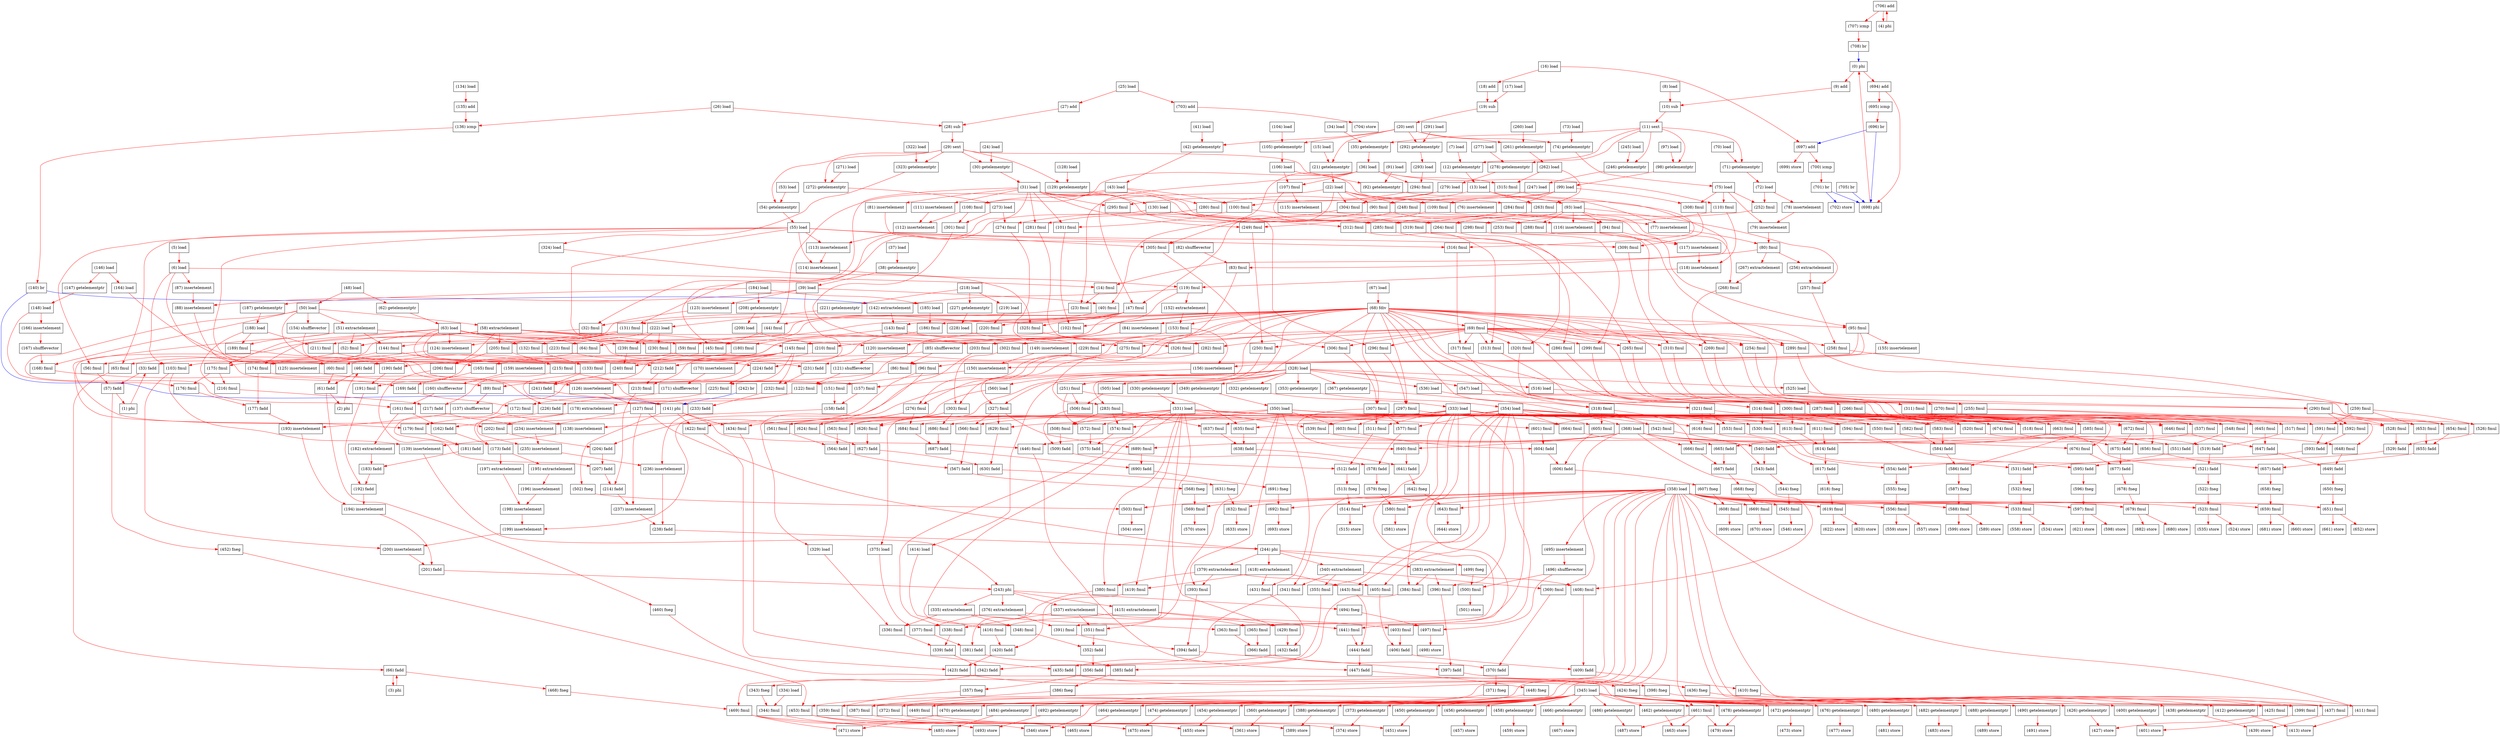 digraph "DFG for'kernel' function" {
	Node0phi[shape=record, label="(0) phi"];
	Node1phi[shape=record, label="(1) phi"];
	Node2phi[shape=record, label="(2) phi"];
	Node3phi[shape=record, label="(3) phi"];
	Node4phi[shape=record, label="(4) phi"];
	Node5load[shape=record, label="(5) load"];
	Node6load[shape=record, label="(6) load"];
	Node7load[shape=record, label="(7) load"];
	Node8load[shape=record, label="(8) load"];
	Node9add[shape=record, label="(9) add"];
	Node10sub[shape=record, label="(10) sub"];
	Node11sext[shape=record, label="(11) sext"];
	Node12getelementptr[shape=record, label="(12) getelementptr"];
	Node13load[shape=record, label="(13) load"];
	Node14fmul[shape=record, label="(14) fmul"];
	Node15load[shape=record, label="(15) load"];
	Node16load[shape=record, label="(16) load"];
	Node17load[shape=record, label="(17) load"];
	Node18add[shape=record, label="(18) add"];
	Node19sub[shape=record, label="(19) sub"];
	Node20sext[shape=record, label="(20) sext"];
	Node21getelementptr[shape=record, label="(21) getelementptr"];
	Node22load[shape=record, label="(22) load"];
	Node23fmul[shape=record, label="(23) fmul"];
	Node24load[shape=record, label="(24) load"];
	Node25load[shape=record, label="(25) load"];
	Node26load[shape=record, label="(26) load"];
	Node27add[shape=record, label="(27) add"];
	Node28sub[shape=record, label="(28) sub"];
	Node29sext[shape=record, label="(29) sext"];
	Node30getelementptr[shape=record, label="(30) getelementptr"];
	Node31load[shape=record, label="(31) load"];
	Node32fmul[shape=record, label="(32) fmul"];
	Node33fadd[shape=record, label="(33) fadd"];
	Node34load[shape=record, label="(34) load"];
	Node35getelementptr[shape=record, label="(35) getelementptr"];
	Node36load[shape=record, label="(36) load"];
	Node37load[shape=record, label="(37) load"];
	Node38getelementptr[shape=record, label="(38) getelementptr"];
	Node39load[shape=record, label="(39) load"];
	Node40fmul[shape=record, label="(40) fmul"];
	Node41load[shape=record, label="(41) load"];
	Node42getelementptr[shape=record, label="(42) getelementptr"];
	Node43load[shape=record, label="(43) load"];
	Node44fmul[shape=record, label="(44) fmul"];
	Node45fmul[shape=record, label="(45) fmul"];
	Node46fadd[shape=record, label="(46) fadd"];
	Node47fmul[shape=record, label="(47) fmul"];
	Node48load[shape=record, label="(48) load"];
	Node50load[shape=record, label="(50) load"];
	Node51extractelement[shape=record, label="(51) extractelement"];
	Node52fmul[shape=record, label="(52) fmul"];
	Node53load[shape=record, label="(53) load"];
	Node54getelementptr[shape=record, label="(54) getelementptr"];
	Node55load[shape=record, label="(55) load"];
	Node56fmul[shape=record, label="(56) fmul"];
	Node57fadd[shape=record, label="(57) fadd"];
	Node58extractelement[shape=record, label="(58) extractelement"];
	Node59fmul[shape=record, label="(59) fmul"];
	Node60fmul[shape=record, label="(60) fmul"];
	Node61fadd[shape=record, label="(61) fadd"];
	Node62getelementptr[shape=record, label="(62) getelementptr"];
	Node63load[shape=record, label="(63) load"];
	Node64fmul[shape=record, label="(64) fmul"];
	Node65fmul[shape=record, label="(65) fmul"];
	Node66fadd[shape=record, label="(66) fadd"];
	Node67load[shape=record, label="(67) load"];
	Node68fdiv[shape=record, label="(68) fdiv"];
	Node69fmul[shape=record, label="(69) fmul"];
	Node70load[shape=record, label="(70) load"];
	Node71getelementptr[shape=record, label="(71) getelementptr"];
	Node72load[shape=record, label="(72) load"];
	Node73load[shape=record, label="(73) load"];
	Node74getelementptr[shape=record, label="(74) getelementptr"];
	Node75load[shape=record, label="(75) load"];
	Node76insertelement[shape=record, label="(76) insertelement"];
	Node77insertelement[shape=record, label="(77) insertelement"];
	Node78insertelement[shape=record, label="(78) insertelement"];
	Node79insertelement[shape=record, label="(79) insertelement"];
	Node80fmul[shape=record, label="(80) fmul"];
	Node81insertelement[shape=record, label="(81) insertelement"];
	Node82shufflevector[shape=record, label="(82) shufflevector"];
	Node83fmul[shape=record, label="(83) fmul"];
	Node84insertelement[shape=record, label="(84) insertelement"];
	Node85shufflevector[shape=record, label="(85) shufflevector"];
	Node86fmul[shape=record, label="(86) fmul"];
	Node87insertelement[shape=record, label="(87) insertelement"];
	Node88insertelement[shape=record, label="(88) insertelement"];
	Node89fmul[shape=record, label="(89) fmul"];
	Node90fmul[shape=record, label="(90) fmul"];
	Node91load[shape=record, label="(91) load"];
	Node92getelementptr[shape=record, label="(92) getelementptr"];
	Node93load[shape=record, label="(93) load"];
	Node94fmul[shape=record, label="(94) fmul"];
	Node95fmul[shape=record, label="(95) fmul"];
	Node96fmul[shape=record, label="(96) fmul"];
	Node97load[shape=record, label="(97) load"];
	Node98getelementptr[shape=record, label="(98) getelementptr"];
	Node99load[shape=record, label="(99) load"];
	Node100fmul[shape=record, label="(100) fmul"];
	Node101fmul[shape=record, label="(101) fmul"];
	Node102fmul[shape=record, label="(102) fmul"];
	Node103fmul[shape=record, label="(103) fmul"];
	Node104load[shape=record, label="(104) load"];
	Node105getelementptr[shape=record, label="(105) getelementptr"];
	Node106load[shape=record, label="(106) load"];
	Node107fmul[shape=record, label="(107) fmul"];
	Node108fmul[shape=record, label="(108) fmul"];
	Node109fmul[shape=record, label="(109) fmul"];
	Node110fmul[shape=record, label="(110) fmul"];
	Node111insertelement[shape=record, label="(111) insertelement"];
	Node112insertelement[shape=record, label="(112) insertelement"];
	Node113insertelement[shape=record, label="(113) insertelement"];
	Node114insertelement[shape=record, label="(114) insertelement"];
	Node115insertelement[shape=record, label="(115) insertelement"];
	Node116insertelement[shape=record, label="(116) insertelement"];
	Node117insertelement[shape=record, label="(117) insertelement"];
	Node118insertelement[shape=record, label="(118) insertelement"];
	Node119fmul[shape=record, label="(119) fmul"];
	Node120insertelement[shape=record, label="(120) insertelement"];
	Node121shufflevector[shape=record, label="(121) shufflevector"];
	Node122fmul[shape=record, label="(122) fmul"];
	Node123insertelement[shape=record, label="(123) insertelement"];
	Node124insertelement[shape=record, label="(124) insertelement"];
	Node125insertelement[shape=record, label="(125) insertelement"];
	Node126insertelement[shape=record, label="(126) insertelement"];
	Node127fmul[shape=record, label="(127) fmul"];
	Node128load[shape=record, label="(128) load"];
	Node129getelementptr[shape=record, label="(129) getelementptr"];
	Node130load[shape=record, label="(130) load"];
	Node131fmul[shape=record, label="(131) fmul"];
	Node132fmul[shape=record, label="(132) fmul"];
	Node133fmul[shape=record, label="(133) fmul"];
	Node134load[shape=record, label="(134) load"];
	Node135add[shape=record, label="(135) add"];
	Node136icmp[shape=record, label="(136) icmp"];
	Node137shufflevector[shape=record, label="(137) shufflevector"];
	Node138insertelement[shape=record, label="(138) insertelement"];
	Node139insertelement[shape=record, label="(139) insertelement"];
	Node140br[shape=record, label="(140) br"];
	Node141phi[shape=record, label="(141) phi"];
	Node142extractelement[shape=record, label="(142) extractelement"];
	Node143fmul[shape=record, label="(143) fmul"];
	Node144fmul[shape=record, label="(144) fmul"];
	Node145fmul[shape=record, label="(145) fmul"];
	Node146load[shape=record, label="(146) load"];
	Node147getelementptr[shape=record, label="(147) getelementptr"];
	Node148load[shape=record, label="(148) load"];
	Node149insertelement[shape=record, label="(149) insertelement"];
	Node150insertelement[shape=record, label="(150) insertelement"];
	Node151fmul[shape=record, label="(151) fmul"];
	Node152extractelement[shape=record, label="(152) extractelement"];
	Node153fmul[shape=record, label="(153) fmul"];
	Node154shufflevector[shape=record, label="(154) shufflevector"];
	Node155insertelement[shape=record, label="(155) insertelement"];
	Node156insertelement[shape=record, label="(156) insertelement"];
	Node157fmul[shape=record, label="(157) fmul"];
	Node158fadd[shape=record, label="(158) fadd"];
	Node159insertelement[shape=record, label="(159) insertelement"];
	Node160shufflevector[shape=record, label="(160) shufflevector"];
	Node161fmul[shape=record, label="(161) fmul"];
	Node162fadd[shape=record, label="(162) fadd"];
	Node164load[shape=record, label="(164) load"];
	Node165fmul[shape=record, label="(165) fmul"];
	Node166insertelement[shape=record, label="(166) insertelement"];
	Node167shufflevector[shape=record, label="(167) shufflevector"];
	Node168fmul[shape=record, label="(168) fmul"];
	Node169fadd[shape=record, label="(169) fadd"];
	Node170insertelement[shape=record, label="(170) insertelement"];
	Node171shufflevector[shape=record, label="(171) shufflevector"];
	Node172fmul[shape=record, label="(172) fmul"];
	Node173fadd[shape=record, label="(173) fadd"];
	Node174fmul[shape=record, label="(174) fmul"];
	Node175fmul[shape=record, label="(175) fmul"];
	Node176fmul[shape=record, label="(176) fmul"];
	Node177fadd[shape=record, label="(177) fadd"];
	Node178extractelement[shape=record, label="(178) extractelement"];
	Node179fmul[shape=record, label="(179) fmul"];
	Node180fmul[shape=record, label="(180) fmul"];
	Node181fadd[shape=record, label="(181) fadd"];
	Node182extractelement[shape=record, label="(182) extractelement"];
	Node183fadd[shape=record, label="(183) fadd"];
	Node184load[shape=record, label="(184) load"];
	Node185load[shape=record, label="(185) load"];
	Node186fmul[shape=record, label="(186) fmul"];
	Node187getelementptr[shape=record, label="(187) getelementptr"];
	Node188load[shape=record, label="(188) load"];
	Node189fmul[shape=record, label="(189) fmul"];
	Node190fadd[shape=record, label="(190) fadd"];
	Node191fmul[shape=record, label="(191) fmul"];
	Node192fadd[shape=record, label="(192) fadd"];
	Node193insertelement[shape=record, label="(193) insertelement"];
	Node194insertelement[shape=record, label="(194) insertelement"];
	Node195extractelement[shape=record, label="(195) extractelement"];
	Node196insertelement[shape=record, label="(196) insertelement"];
	Node197extractelement[shape=record, label="(197) extractelement"];
	Node198insertelement[shape=record, label="(198) insertelement"];
	Node199insertelement[shape=record, label="(199) insertelement"];
	Node200insertelement[shape=record, label="(200) insertelement"];
	Node201fadd[shape=record, label="(201) fadd"];
	Node202fmul[shape=record, label="(202) fmul"];
	Node203fmul[shape=record, label="(203) fmul"];
	Node204fadd[shape=record, label="(204) fadd"];
	Node205fmul[shape=record, label="(205) fmul"];
	Node206fmul[shape=record, label="(206) fmul"];
	Node207fadd[shape=record, label="(207) fadd"];
	Node208getelementptr[shape=record, label="(208) getelementptr"];
	Node209load[shape=record, label="(209) load"];
	Node210fmul[shape=record, label="(210) fmul"];
	Node211fmul[shape=record, label="(211) fmul"];
	Node212fadd[shape=record, label="(212) fadd"];
	Node213fmul[shape=record, label="(213) fmul"];
	Node214fadd[shape=record, label="(214) fadd"];
	Node215fmul[shape=record, label="(215) fmul"];
	Node216fmul[shape=record, label="(216) fmul"];
	Node217fadd[shape=record, label="(217) fadd"];
	Node218load[shape=record, label="(218) load"];
	Node219load[shape=record, label="(219) load"];
	Node220fmul[shape=record, label="(220) fmul"];
	Node221getelementptr[shape=record, label="(221) getelementptr"];
	Node222load[shape=record, label="(222) load"];
	Node223fmul[shape=record, label="(223) fmul"];
	Node224fadd[shape=record, label="(224) fadd"];
	Node225fmul[shape=record, label="(225) fmul"];
	Node226fadd[shape=record, label="(226) fadd"];
	Node227getelementptr[shape=record, label="(227) getelementptr"];
	Node228load[shape=record, label="(228) load"];
	Node229fmul[shape=record, label="(229) fmul"];
	Node230fmul[shape=record, label="(230) fmul"];
	Node231fadd[shape=record, label="(231) fadd"];
	Node232fmul[shape=record, label="(232) fmul"];
	Node233fadd[shape=record, label="(233) fadd"];
	Node234insertelement[shape=record, label="(234) insertelement"];
	Node235insertelement[shape=record, label="(235) insertelement"];
	Node236insertelement[shape=record, label="(236) insertelement"];
	Node237insertelement[shape=record, label="(237) insertelement"];
	Node238fadd[shape=record, label="(238) fadd"];
	Node239fmul[shape=record, label="(239) fmul"];
	Node240fmul[shape=record, label="(240) fmul"];
	Node241fadd[shape=record, label="(241) fadd"];
	Node242br[shape=record, label="(242) br"];
	Node243phi[shape=record, label="(243) phi"];
	Node244phi[shape=record, label="(244) phi"];
	Node245load[shape=record, label="(245) load"];
	Node246getelementptr[shape=record, label="(246) getelementptr"];
	Node247load[shape=record, label="(247) load"];
	Node248fmul[shape=record, label="(248) fmul"];
	Node249fmul[shape=record, label="(249) fmul"];
	Node250fmul[shape=record, label="(250) fmul"];
	Node251fmul[shape=record, label="(251) fmul"];
	Node252fmul[shape=record, label="(252) fmul"];
	Node253fmul[shape=record, label="(253) fmul"];
	Node254fmul[shape=record, label="(254) fmul"];
	Node255fmul[shape=record, label="(255) fmul"];
	Node256extractelement[shape=record, label="(256) extractelement"];
	Node257fmul[shape=record, label="(257) fmul"];
	Node258fmul[shape=record, label="(258) fmul"];
	Node259fmul[shape=record, label="(259) fmul"];
	Node260load[shape=record, label="(260) load"];
	Node261getelementptr[shape=record, label="(261) getelementptr"];
	Node262load[shape=record, label="(262) load"];
	Node263fmul[shape=record, label="(263) fmul"];
	Node264fmul[shape=record, label="(264) fmul"];
	Node265fmul[shape=record, label="(265) fmul"];
	Node266fmul[shape=record, label="(266) fmul"];
	Node267extractelement[shape=record, label="(267) extractelement"];
	Node268fmul[shape=record, label="(268) fmul"];
	Node269fmul[shape=record, label="(269) fmul"];
	Node270fmul[shape=record, label="(270) fmul"];
	Node271load[shape=record, label="(271) load"];
	Node272getelementptr[shape=record, label="(272) getelementptr"];
	Node273load[shape=record, label="(273) load"];
	Node274fmul[shape=record, label="(274) fmul"];
	Node275fmul[shape=record, label="(275) fmul"];
	Node276fmul[shape=record, label="(276) fmul"];
	Node277load[shape=record, label="(277) load"];
	Node278getelementptr[shape=record, label="(278) getelementptr"];
	Node279load[shape=record, label="(279) load"];
	Node280fmul[shape=record, label="(280) fmul"];
	Node281fmul[shape=record, label="(281) fmul"];
	Node282fmul[shape=record, label="(282) fmul"];
	Node283fmul[shape=record, label="(283) fmul"];
	Node284fmul[shape=record, label="(284) fmul"];
	Node285fmul[shape=record, label="(285) fmul"];
	Node286fmul[shape=record, label="(286) fmul"];
	Node287fmul[shape=record, label="(287) fmul"];
	Node288fmul[shape=record, label="(288) fmul"];
	Node289fmul[shape=record, label="(289) fmul"];
	Node290fmul[shape=record, label="(290) fmul"];
	Node291load[shape=record, label="(291) load"];
	Node292getelementptr[shape=record, label="(292) getelementptr"];
	Node293load[shape=record, label="(293) load"];
	Node294fmul[shape=record, label="(294) fmul"];
	Node295fmul[shape=record, label="(295) fmul"];
	Node296fmul[shape=record, label="(296) fmul"];
	Node297fmul[shape=record, label="(297) fmul"];
	Node298fmul[shape=record, label="(298) fmul"];
	Node299fmul[shape=record, label="(299) fmul"];
	Node300fmul[shape=record, label="(300) fmul"];
	Node301fmul[shape=record, label="(301) fmul"];
	Node302fmul[shape=record, label="(302) fmul"];
	Node303fmul[shape=record, label="(303) fmul"];
	Node304fmul[shape=record, label="(304) fmul"];
	Node305fmul[shape=record, label="(305) fmul"];
	Node306fmul[shape=record, label="(306) fmul"];
	Node307fmul[shape=record, label="(307) fmul"];
	Node308fmul[shape=record, label="(308) fmul"];
	Node309fmul[shape=record, label="(309) fmul"];
	Node310fmul[shape=record, label="(310) fmul"];
	Node311fmul[shape=record, label="(311) fmul"];
	Node312fmul[shape=record, label="(312) fmul"];
	Node313fmul[shape=record, label="(313) fmul"];
	Node314fmul[shape=record, label="(314) fmul"];
	Node315fmul[shape=record, label="(315) fmul"];
	Node316fmul[shape=record, label="(316) fmul"];
	Node317fmul[shape=record, label="(317) fmul"];
	Node318fmul[shape=record, label="(318) fmul"];
	Node319fmul[shape=record, label="(319) fmul"];
	Node320fmul[shape=record, label="(320) fmul"];
	Node321fmul[shape=record, label="(321) fmul"];
	Node322load[shape=record, label="(322) load"];
	Node323getelementptr[shape=record, label="(323) getelementptr"];
	Node324load[shape=record, label="(324) load"];
	Node325fmul[shape=record, label="(325) fmul"];
	Node326fmul[shape=record, label="(326) fmul"];
	Node327fmul[shape=record, label="(327) fmul"];
	Node328load[shape=record, label="(328) load"];
	Node329load[shape=record, label="(329) load"];
	Node330getelementptr[shape=record, label="(330) getelementptr"];
	Node331load[shape=record, label="(331) load"];
	Node332getelementptr[shape=record, label="(332) getelementptr"];
	Node333load[shape=record, label="(333) load"];
	Node334load[shape=record, label="(334) load"];
	Node335extractelement[shape=record, label="(335) extractelement"];
	Node336fmul[shape=record, label="(336) fmul"];
	Node337extractelement[shape=record, label="(337) extractelement"];
	Node338fmul[shape=record, label="(338) fmul"];
	Node339fadd[shape=record, label="(339) fadd"];
	Node340extractelement[shape=record, label="(340) extractelement"];
	Node341fmul[shape=record, label="(341) fmul"];
	Node342fadd[shape=record, label="(342) fadd"];
	Node343fneg[shape=record, label="(343) fneg"];
	Node344fmul[shape=record, label="(344) fmul"];
	Node345load[shape=record, label="(345) load"];
	Node346store[shape=record, label="(346) store"];
	Node348fmul[shape=record, label="(348) fmul"];
	Node349getelementptr[shape=record, label="(349) getelementptr"];
	Node350load[shape=record, label="(350) load"];
	Node351fmul[shape=record, label="(351) fmul"];
	Node352fadd[shape=record, label="(352) fadd"];
	Node353getelementptr[shape=record, label="(353) getelementptr"];
	Node354load[shape=record, label="(354) load"];
	Node355fmul[shape=record, label="(355) fmul"];
	Node356fadd[shape=record, label="(356) fadd"];
	Node357fneg[shape=record, label="(357) fneg"];
	Node358load[shape=record, label="(358) load"];
	Node359fmul[shape=record, label="(359) fmul"];
	Node360getelementptr[shape=record, label="(360) getelementptr"];
	Node361store[shape=record, label="(361) store"];
	Node363fmul[shape=record, label="(363) fmul"];
	Node365fmul[shape=record, label="(365) fmul"];
	Node366fadd[shape=record, label="(366) fadd"];
	Node367getelementptr[shape=record, label="(367) getelementptr"];
	Node368load[shape=record, label="(368) load"];
	Node369fmul[shape=record, label="(369) fmul"];
	Node370fadd[shape=record, label="(370) fadd"];
	Node371fneg[shape=record, label="(371) fneg"];
	Node372fmul[shape=record, label="(372) fmul"];
	Node373getelementptr[shape=record, label="(373) getelementptr"];
	Node374store[shape=record, label="(374) store"];
	Node375load[shape=record, label="(375) load"];
	Node376extractelement[shape=record, label="(376) extractelement"];
	Node377fmul[shape=record, label="(377) fmul"];
	Node379extractelement[shape=record, label="(379) extractelement"];
	Node380fmul[shape=record, label="(380) fmul"];
	Node381fadd[shape=record, label="(381) fadd"];
	Node383extractelement[shape=record, label="(383) extractelement"];
	Node384fmul[shape=record, label="(384) fmul"];
	Node385fadd[shape=record, label="(385) fadd"];
	Node386fneg[shape=record, label="(386) fneg"];
	Node387fmul[shape=record, label="(387) fmul"];
	Node388getelementptr[shape=record, label="(388) getelementptr"];
	Node389store[shape=record, label="(389) store"];
	Node391fmul[shape=record, label="(391) fmul"];
	Node393fmul[shape=record, label="(393) fmul"];
	Node394fadd[shape=record, label="(394) fadd"];
	Node396fmul[shape=record, label="(396) fmul"];
	Node397fadd[shape=record, label="(397) fadd"];
	Node398fneg[shape=record, label="(398) fneg"];
	Node399fmul[shape=record, label="(399) fmul"];
	Node400getelementptr[shape=record, label="(400) getelementptr"];
	Node401store[shape=record, label="(401) store"];
	Node403fmul[shape=record, label="(403) fmul"];
	Node405fmul[shape=record, label="(405) fmul"];
	Node406fadd[shape=record, label="(406) fadd"];
	Node408fmul[shape=record, label="(408) fmul"];
	Node409fadd[shape=record, label="(409) fadd"];
	Node410fneg[shape=record, label="(410) fneg"];
	Node411fmul[shape=record, label="(411) fmul"];
	Node412getelementptr[shape=record, label="(412) getelementptr"];
	Node413store[shape=record, label="(413) store"];
	Node414load[shape=record, label="(414) load"];
	Node415extractelement[shape=record, label="(415) extractelement"];
	Node416fmul[shape=record, label="(416) fmul"];
	Node418extractelement[shape=record, label="(418) extractelement"];
	Node419fmul[shape=record, label="(419) fmul"];
	Node420fadd[shape=record, label="(420) fadd"];
	Node422fmul[shape=record, label="(422) fmul"];
	Node423fadd[shape=record, label="(423) fadd"];
	Node424fneg[shape=record, label="(424) fneg"];
	Node425fmul[shape=record, label="(425) fmul"];
	Node426getelementptr[shape=record, label="(426) getelementptr"];
	Node427store[shape=record, label="(427) store"];
	Node429fmul[shape=record, label="(429) fmul"];
	Node431fmul[shape=record, label="(431) fmul"];
	Node432fadd[shape=record, label="(432) fadd"];
	Node434fmul[shape=record, label="(434) fmul"];
	Node435fadd[shape=record, label="(435) fadd"];
	Node436fneg[shape=record, label="(436) fneg"];
	Node437fmul[shape=record, label="(437) fmul"];
	Node438getelementptr[shape=record, label="(438) getelementptr"];
	Node439store[shape=record, label="(439) store"];
	Node441fmul[shape=record, label="(441) fmul"];
	Node443fmul[shape=record, label="(443) fmul"];
	Node444fadd[shape=record, label="(444) fadd"];
	Node446fmul[shape=record, label="(446) fmul"];
	Node447fadd[shape=record, label="(447) fadd"];
	Node448fneg[shape=record, label="(448) fneg"];
	Node449fmul[shape=record, label="(449) fmul"];
	Node450getelementptr[shape=record, label="(450) getelementptr"];
	Node451store[shape=record, label="(451) store"];
	Node452fneg[shape=record, label="(452) fneg"];
	Node453fmul[shape=record, label="(453) fmul"];
	Node454getelementptr[shape=record, label="(454) getelementptr"];
	Node455store[shape=record, label="(455) store"];
	Node456getelementptr[shape=record, label="(456) getelementptr"];
	Node457store[shape=record, label="(457) store"];
	Node458getelementptr[shape=record, label="(458) getelementptr"];
	Node459store[shape=record, label="(459) store"];
	Node460fneg[shape=record, label="(460) fneg"];
	Node461fmul[shape=record, label="(461) fmul"];
	Node462getelementptr[shape=record, label="(462) getelementptr"];
	Node463store[shape=record, label="(463) store"];
	Node464getelementptr[shape=record, label="(464) getelementptr"];
	Node465store[shape=record, label="(465) store"];
	Node466getelementptr[shape=record, label="(466) getelementptr"];
	Node467store[shape=record, label="(467) store"];
	Node468fneg[shape=record, label="(468) fneg"];
	Node469fmul[shape=record, label="(469) fmul"];
	Node470getelementptr[shape=record, label="(470) getelementptr"];
	Node471store[shape=record, label="(471) store"];
	Node472getelementptr[shape=record, label="(472) getelementptr"];
	Node473store[shape=record, label="(473) store"];
	Node474getelementptr[shape=record, label="(474) getelementptr"];
	Node475store[shape=record, label="(475) store"];
	Node476getelementptr[shape=record, label="(476) getelementptr"];
	Node477store[shape=record, label="(477) store"];
	Node478getelementptr[shape=record, label="(478) getelementptr"];
	Node479store[shape=record, label="(479) store"];
	Node480getelementptr[shape=record, label="(480) getelementptr"];
	Node481store[shape=record, label="(481) store"];
	Node482getelementptr[shape=record, label="(482) getelementptr"];
	Node483store[shape=record, label="(483) store"];
	Node484getelementptr[shape=record, label="(484) getelementptr"];
	Node485store[shape=record, label="(485) store"];
	Node486getelementptr[shape=record, label="(486) getelementptr"];
	Node487store[shape=record, label="(487) store"];
	Node488getelementptr[shape=record, label="(488) getelementptr"];
	Node489store[shape=record, label="(489) store"];
	Node490getelementptr[shape=record, label="(490) getelementptr"];
	Node491store[shape=record, label="(491) store"];
	Node492getelementptr[shape=record, label="(492) getelementptr"];
	Node493store[shape=record, label="(493) store"];
	Node494fneg[shape=record, label="(494) fneg"];
	Node495insertelement[shape=record, label="(495) insertelement"];
	Node496shufflevector[shape=record, label="(496) shufflevector"];
	Node497fmul[shape=record, label="(497) fmul"];
	Node498store[shape=record, label="(498) store"];
	Node499fneg[shape=record, label="(499) fneg"];
	Node500fmul[shape=record, label="(500) fmul"];
	Node501store[shape=record, label="(501) store"];
	Node502fneg[shape=record, label="(502) fneg"];
	Node503fmul[shape=record, label="(503) fmul"];
	Node504store[shape=record, label="(504) store"];
	Node505load[shape=record, label="(505) load"];
	Node506fmul[shape=record, label="(506) fmul"];
	Node508fmul[shape=record, label="(508) fmul"];
	Node509fadd[shape=record, label="(509) fadd"];
	Node511fmul[shape=record, label="(511) fmul"];
	Node512fadd[shape=record, label="(512) fadd"];
	Node513fneg[shape=record, label="(513) fneg"];
	Node514fmul[shape=record, label="(514) fmul"];
	Node515store[shape=record, label="(515) store"];
	Node516load[shape=record, label="(516) load"];
	Node517fmul[shape=record, label="(517) fmul"];
	Node518fmul[shape=record, label="(518) fmul"];
	Node519fadd[shape=record, label="(519) fadd"];
	Node520fmul[shape=record, label="(520) fmul"];
	Node521fadd[shape=record, label="(521) fadd"];
	Node522fneg[shape=record, label="(522) fneg"];
	Node523fmul[shape=record, label="(523) fmul"];
	Node524store[shape=record, label="(524) store"];
	Node525load[shape=record, label="(525) load"];
	Node526fmul[shape=record, label="(526) fmul"];
	Node528fmul[shape=record, label="(528) fmul"];
	Node529fadd[shape=record, label="(529) fadd"];
	Node530fmul[shape=record, label="(530) fmul"];
	Node531fadd[shape=record, label="(531) fadd"];
	Node532fneg[shape=record, label="(532) fneg"];
	Node533fmul[shape=record, label="(533) fmul"];
	Node534store[shape=record, label="(534) store"];
	Node535store[shape=record, label="(535) store"];
	Node536load[shape=record, label="(536) load"];
	Node537fmul[shape=record, label="(537) fmul"];
	Node539fmul[shape=record, label="(539) fmul"];
	Node540fadd[shape=record, label="(540) fadd"];
	Node542fmul[shape=record, label="(542) fmul"];
	Node543fadd[shape=record, label="(543) fadd"];
	Node544fneg[shape=record, label="(544) fneg"];
	Node545fmul[shape=record, label="(545) fmul"];
	Node546store[shape=record, label="(546) store"];
	Node547load[shape=record, label="(547) load"];
	Node548fmul[shape=record, label="(548) fmul"];
	Node550fmul[shape=record, label="(550) fmul"];
	Node551fadd[shape=record, label="(551) fadd"];
	Node553fmul[shape=record, label="(553) fmul"];
	Node554fadd[shape=record, label="(554) fadd"];
	Node555fneg[shape=record, label="(555) fneg"];
	Node556fmul[shape=record, label="(556) fmul"];
	Node557store[shape=record, label="(557) store"];
	Node558store[shape=record, label="(558) store"];
	Node559store[shape=record, label="(559) store"];
	Node560load[shape=record, label="(560) load"];
	Node561fmul[shape=record, label="(561) fmul"];
	Node563fmul[shape=record, label="(563) fmul"];
	Node564fadd[shape=record, label="(564) fadd"];
	Node566fmul[shape=record, label="(566) fmul"];
	Node567fadd[shape=record, label="(567) fadd"];
	Node568fneg[shape=record, label="(568) fneg"];
	Node569fmul[shape=record, label="(569) fmul"];
	Node570store[shape=record, label="(570) store"];
	Node572fmul[shape=record, label="(572) fmul"];
	Node574fmul[shape=record, label="(574) fmul"];
	Node575fadd[shape=record, label="(575) fadd"];
	Node577fmul[shape=record, label="(577) fmul"];
	Node578fadd[shape=record, label="(578) fadd"];
	Node579fneg[shape=record, label="(579) fneg"];
	Node580fmul[shape=record, label="(580) fmul"];
	Node581store[shape=record, label="(581) store"];
	Node582fmul[shape=record, label="(582) fmul"];
	Node583fmul[shape=record, label="(583) fmul"];
	Node584fadd[shape=record, label="(584) fadd"];
	Node585fmul[shape=record, label="(585) fmul"];
	Node586fadd[shape=record, label="(586) fadd"];
	Node587fneg[shape=record, label="(587) fneg"];
	Node588fmul[shape=record, label="(588) fmul"];
	Node589store[shape=record, label="(589) store"];
	Node591fmul[shape=record, label="(591) fmul"];
	Node592fmul[shape=record, label="(592) fmul"];
	Node593fadd[shape=record, label="(593) fadd"];
	Node594fmul[shape=record, label="(594) fmul"];
	Node595fadd[shape=record, label="(595) fadd"];
	Node596fneg[shape=record, label="(596) fneg"];
	Node597fmul[shape=record, label="(597) fmul"];
	Node598store[shape=record, label="(598) store"];
	Node599store[shape=record, label="(599) store"];
	Node601fmul[shape=record, label="(601) fmul"];
	Node603fmul[shape=record, label="(603) fmul"];
	Node604fadd[shape=record, label="(604) fadd"];
	Node605fmul[shape=record, label="(605) fmul"];
	Node606fadd[shape=record, label="(606) fadd"];
	Node607fneg[shape=record, label="(607) fneg"];
	Node608fmul[shape=record, label="(608) fmul"];
	Node609store[shape=record, label="(609) store"];
	Node611fmul[shape=record, label="(611) fmul"];
	Node613fmul[shape=record, label="(613) fmul"];
	Node614fadd[shape=record, label="(614) fadd"];
	Node616fmul[shape=record, label="(616) fmul"];
	Node617fadd[shape=record, label="(617) fadd"];
	Node618fneg[shape=record, label="(618) fneg"];
	Node619fmul[shape=record, label="(619) fmul"];
	Node620store[shape=record, label="(620) store"];
	Node621store[shape=record, label="(621) store"];
	Node622store[shape=record, label="(622) store"];
	Node624fmul[shape=record, label="(624) fmul"];
	Node626fmul[shape=record, label="(626) fmul"];
	Node627fadd[shape=record, label="(627) fadd"];
	Node629fmul[shape=record, label="(629) fmul"];
	Node630fadd[shape=record, label="(630) fadd"];
	Node631fneg[shape=record, label="(631) fneg"];
	Node632fmul[shape=record, label="(632) fmul"];
	Node633store[shape=record, label="(633) store"];
	Node635fmul[shape=record, label="(635) fmul"];
	Node637fmul[shape=record, label="(637) fmul"];
	Node638fadd[shape=record, label="(638) fadd"];
	Node640fmul[shape=record, label="(640) fmul"];
	Node641fadd[shape=record, label="(641) fadd"];
	Node642fneg[shape=record, label="(642) fneg"];
	Node643fmul[shape=record, label="(643) fmul"];
	Node644store[shape=record, label="(644) store"];
	Node645fmul[shape=record, label="(645) fmul"];
	Node646fmul[shape=record, label="(646) fmul"];
	Node647fadd[shape=record, label="(647) fadd"];
	Node648fmul[shape=record, label="(648) fmul"];
	Node649fadd[shape=record, label="(649) fadd"];
	Node650fneg[shape=record, label="(650) fneg"];
	Node651fmul[shape=record, label="(651) fmul"];
	Node652store[shape=record, label="(652) store"];
	Node653fmul[shape=record, label="(653) fmul"];
	Node654fmul[shape=record, label="(654) fmul"];
	Node655fadd[shape=record, label="(655) fadd"];
	Node656fmul[shape=record, label="(656) fmul"];
	Node657fadd[shape=record, label="(657) fadd"];
	Node658fneg[shape=record, label="(658) fneg"];
	Node659fmul[shape=record, label="(659) fmul"];
	Node660store[shape=record, label="(660) store"];
	Node661store[shape=record, label="(661) store"];
	Node663fmul[shape=record, label="(663) fmul"];
	Node664fmul[shape=record, label="(664) fmul"];
	Node665fadd[shape=record, label="(665) fadd"];
	Node666fmul[shape=record, label="(666) fmul"];
	Node667fadd[shape=record, label="(667) fadd"];
	Node668fneg[shape=record, label="(668) fneg"];
	Node669fmul[shape=record, label="(669) fmul"];
	Node670store[shape=record, label="(670) store"];
	Node672fmul[shape=record, label="(672) fmul"];
	Node674fmul[shape=record, label="(674) fmul"];
	Node675fadd[shape=record, label="(675) fadd"];
	Node676fmul[shape=record, label="(676) fmul"];
	Node677fadd[shape=record, label="(677) fadd"];
	Node678fneg[shape=record, label="(678) fneg"];
	Node679fmul[shape=record, label="(679) fmul"];
	Node680store[shape=record, label="(680) store"];
	Node681store[shape=record, label="(681) store"];
	Node682store[shape=record, label="(682) store"];
	Node684fmul[shape=record, label="(684) fmul"];
	Node686fmul[shape=record, label="(686) fmul"];
	Node687fadd[shape=record, label="(687) fadd"];
	Node689fmul[shape=record, label="(689) fmul"];
	Node690fadd[shape=record, label="(690) fadd"];
	Node691fneg[shape=record, label="(691) fneg"];
	Node692fmul[shape=record, label="(692) fmul"];
	Node693store[shape=record, label="(693) store"];
	Node694add[shape=record, label="(694) add"];
	Node695icmp[shape=record, label="(695) icmp"];
	Node696br[shape=record, label="(696) br"];
	Node697add[shape=record, label="(697) add"];
	Node698phi[shape=record, label="(698) phi"];
	Node699store[shape=record, label="(699) store"];
	Node700icmp[shape=record, label="(700) icmp"];
	Node701br[shape=record, label="(701) br"];
	Node702store[shape=record, label="(702) store"];
	Node703add[shape=record, label="(703) add"];
	Node704store[shape=record, label="(704) store"];
	Node705br[shape=record, label="(705) br"];
	Node706add[shape=record, label="(706) add"];
	Node707icmp[shape=record, label="(707) icmp"];
	Node708br[shape=record, label="(708) br"];
edge [color=blue]
	Node140br -> Node141phi
	Node140br -> Node142extractelement
	Node242br -> Node141phi
	Node696br -> Node697add
	Node696br -> Node698phi
	Node701br -> Node702store
	Node701br -> Node698phi
	Node705br -> Node698phi
	Node708br -> Node0phi
edge [color=red]
	Node698phi -> Node0phi
	Node57fadd -> Node1phi
	Node61fadd -> Node2phi
	Node66fadd -> Node3phi
	Node706add -> Node4phi
	Node5load -> Node6load
	Node0phi -> Node9add
	Node9add -> Node10sub
	Node8load -> Node10sub
	Node10sub -> Node11sext
	Node7load -> Node12getelementptr
	Node11sext -> Node12getelementptr
	Node12getelementptr -> Node13load
	Node6load -> Node14fmul
	Node13load -> Node14fmul
	Node16load -> Node18add
	Node18add -> Node19sub
	Node17load -> Node19sub
	Node19sub -> Node20sext
	Node15load -> Node21getelementptr
	Node20sext -> Node21getelementptr
	Node21getelementptr -> Node22load
	Node14fmul -> Node23fmul
	Node22load -> Node23fmul
	Node25load -> Node27add
	Node27add -> Node28sub
	Node26load -> Node28sub
	Node28sub -> Node29sext
	Node24load -> Node30getelementptr
	Node29sext -> Node30getelementptr
	Node30getelementptr -> Node31load
	Node23fmul -> Node32fmul
	Node31load -> Node32fmul
	Node1phi -> Node33fadd
	Node32fmul -> Node33fadd
	Node34load -> Node35getelementptr
	Node11sext -> Node35getelementptr
	Node35getelementptr -> Node36load
	Node37load -> Node38getelementptr
	Node38getelementptr -> Node39load
	Node36load -> Node40fmul
	Node39load -> Node40fmul
	Node41load -> Node42getelementptr
	Node20sext -> Node42getelementptr
	Node42getelementptr -> Node43load
	Node40fmul -> Node44fmul
	Node43load -> Node44fmul
	Node31load -> Node45fmul
	Node44fmul -> Node45fmul
	Node2phi -> Node46fadd
	Node45fmul -> Node46fadd
	Node22load -> Node47fmul
	Node36load -> Node47fmul
	Node50load -> Node51extractelement
	Node47fmul -> Node52fmul
	Node51extractelement -> Node52fmul
	Node53load -> Node54getelementptr
	Node29sext -> Node54getelementptr
	Node54getelementptr -> Node55load
	Node52fmul -> Node56fmul
	Node55load -> Node56fmul
	Node33fadd -> Node57fadd
	Node56fmul -> Node57fadd
	Node50load -> Node58extractelement
	Node47fmul -> Node59fmul
	Node58extractelement -> Node59fmul
	Node55load -> Node60fmul
	Node59fmul -> Node60fmul
	Node46fadd -> Node61fadd
	Node60fmul -> Node61fadd
	Node48load -> Node62getelementptr
	Node62getelementptr -> Node63load
	Node47fmul -> Node64fmul
	Node63load -> Node64fmul
	Node55load -> Node65fmul
	Node64fmul -> Node65fmul
	Node3phi -> Node66fadd
	Node65fmul -> Node66fadd
	Node67load -> Node68fdiv
	Node68fdiv -> Node69fmul
	Node70load -> Node71getelementptr
	Node11sext -> Node71getelementptr
	Node71getelementptr -> Node72load
	Node73load -> Node74getelementptr
	Node20sext -> Node74getelementptr
	Node74getelementptr -> Node75load
	Node22load -> Node76insertelement
	Node76insertelement -> Node77insertelement
	Node13load -> Node77insertelement
	Node72load -> Node78insertelement
	Node78insertelement -> Node79insertelement
	Node75load -> Node79insertelement
	Node77insertelement -> Node80fmul
	Node79insertelement -> Node80fmul
	Node31load -> Node81insertelement
	Node81insertelement -> Node82shufflevector
	Node82shufflevector -> Node83fmul
	Node80fmul -> Node83fmul
	Node68fdiv -> Node84insertelement
	Node84insertelement -> Node85shufflevector
	Node85shufflevector -> Node86fmul
	Node83fmul -> Node86fmul
	Node6load -> Node87insertelement
	Node87insertelement -> Node88insertelement
	Node39load -> Node88insertelement
	Node88insertelement -> Node89fmul
	Node86fmul -> Node89fmul
	Node13load -> Node90fmul
	Node22load -> Node90fmul
	Node91load -> Node92getelementptr
	Node29sext -> Node92getelementptr
	Node92getelementptr -> Node93load
	Node90fmul -> Node94fmul
	Node93load -> Node94fmul
	Node68fdiv -> Node95fmul
	Node94fmul -> Node95fmul
	Node63load -> Node96fmul
	Node95fmul -> Node96fmul
	Node97load -> Node98getelementptr
	Node11sext -> Node98getelementptr
	Node98getelementptr -> Node99load
	Node43load -> Node100fmul
	Node99load -> Node100fmul
	Node31load -> Node101fmul
	Node100fmul -> Node101fmul
	Node68fdiv -> Node102fmul
	Node101fmul -> Node102fmul
	Node6load -> Node103fmul
	Node102fmul -> Node103fmul
	Node104load -> Node105getelementptr
	Node20sext -> Node105getelementptr
	Node105getelementptr -> Node106load
	Node36load -> Node107fmul
	Node106load -> Node107fmul
	Node36load -> Node108fmul
	Node43load -> Node108fmul
	Node22load -> Node109fmul
	Node99load -> Node109fmul
	Node36load -> Node110fmul
	Node75load -> Node110fmul
	Node31load -> Node111insertelement
	Node111insertelement -> Node112insertelement
	Node108fmul -> Node112insertelement
	Node112insertelement -> Node113insertelement
	Node55load -> Node113insertelement
	Node113insertelement -> Node114insertelement
	Node55load -> Node114insertelement
	Node107fmul -> Node115insertelement
	Node115insertelement -> Node116insertelement
	Node93load -> Node116insertelement
	Node116insertelement -> Node117insertelement
	Node109fmul -> Node117insertelement
	Node117insertelement -> Node118insertelement
	Node110fmul -> Node118insertelement
	Node114insertelement -> Node119fmul
	Node118insertelement -> Node119fmul
	Node84insertelement -> Node120insertelement
	Node63load -> Node120insertelement
	Node120insertelement -> Node121shufflevector
	Node121shufflevector -> Node122fmul
	Node119fmul -> Node122fmul
	Node39load -> Node123insertelement
	Node123insertelement -> Node124insertelement
	Node63load -> Node124insertelement
	Node124insertelement -> Node125insertelement
	Node6load -> Node125insertelement
	Node125insertelement -> Node126insertelement
	Node39load -> Node126insertelement
	Node126insertelement -> Node127fmul
	Node122fmul -> Node127fmul
	Node128load -> Node129getelementptr
	Node29sext -> Node129getelementptr
	Node129getelementptr -> Node130load
	Node47fmul -> Node131fmul
	Node130load -> Node131fmul
	Node63load -> Node132fmul
	Node131fmul -> Node132fmul
	Node63load -> Node133fmul
	Node132fmul -> Node133fmul
	Node134load -> Node135add
	Node26load -> Node136icmp
	Node135add -> Node136icmp
	Node89fmul -> Node137shufflevector
	Node137shufflevector -> Node138insertelement
	Node96fmul -> Node138insertelement
	Node138insertelement -> Node139insertelement
	Node103fmul -> Node139insertelement
	Node136icmp -> Node140br
	Node241fadd -> Node141phi
	Node133fmul -> Node141phi
	Node119fmul -> Node142extractelement
	Node68fdiv -> Node143fmul
	Node142extractelement -> Node143fmul
	Node51extractelement -> Node144fmul
	Node131fmul -> Node144fmul
	Node47fmul -> Node145fmul
	Node55load -> Node145fmul
	Node146load -> Node147getelementptr
	Node147getelementptr -> Node148load
	Node143fmul -> Node149insertelement
	Node149insertelement -> Node150insertelement
	Node95fmul -> Node150insertelement
	Node50load -> Node151fmul
	Node150insertelement -> Node151fmul
	Node119fmul -> Node152extractelement
	Node68fdiv -> Node153fmul
	Node152extractelement -> Node153fmul
	Node50load -> Node154shufflevector
	Node95fmul -> Node155insertelement
	Node155insertelement -> Node156insertelement
	Node153fmul -> Node156insertelement
	Node154shufflevector -> Node157fmul
	Node156insertelement -> Node157fmul
	Node157fmul -> Node158fadd
	Node151fmul -> Node158fadd
	Node144fmul -> Node159insertelement
	Node159insertelement -> Node160shufflevector
	Node50load -> Node161fmul
	Node160shufflevector -> Node161fmul
	Node158fadd -> Node162fadd
	Node161fmul -> Node162fadd
	Node85shufflevector -> Node165fmul
	Node164load -> Node165fmul
	Node148load -> Node166insertelement
	Node166insertelement -> Node167shufflevector
	Node50load -> Node168fmul
	Node167shufflevector -> Node168fmul
	Node165fmul -> Node169fadd
	Node168fmul -> Node169fadd
	Node145fmul -> Node170insertelement
	Node170insertelement -> Node171shufflevector
	Node171shufflevector -> Node172fmul
	Node169fadd -> Node172fmul
	Node162fadd -> Node173fadd
	Node172fmul -> Node173fadd
	Node63load -> Node174fmul
	Node144fmul -> Node174fmul
	Node145fmul -> Node175fmul
	Node63load -> Node175fmul
	Node175fmul -> Node176fmul
	Node148load -> Node176fmul
	Node174fmul -> Node177fadd
	Node176fmul -> Node177fadd
	Node122fmul -> Node178extractelement
	Node51extractelement -> Node179fmul
	Node178extractelement -> Node179fmul
	Node58extractelement -> Node180fmul
	Node143fmul -> Node180fmul
	Node179fmul -> Node181fadd
	Node180fmul -> Node181fadd
	Node161fmul -> Node182extractelement
	Node181fadd -> Node183fadd
	Node182extractelement -> Node183fadd
	Node184load -> Node185load
	Node68fdiv -> Node186fmul
	Node185load -> Node186fmul
	Node184load -> Node187getelementptr
	Node187getelementptr -> Node188load
	Node51extractelement -> Node189fmul
	Node188load -> Node189fmul
	Node186fmul -> Node190fadd
	Node189fmul -> Node190fadd
	Node145fmul -> Node191fmul
	Node190fadd -> Node191fmul
	Node183fadd -> Node192fadd
	Node191fmul -> Node192fadd
	Node137shufflevector -> Node193insertelement
	Node177fadd -> Node193insertelement
	Node193insertelement -> Node194insertelement
	Node192fadd -> Node194insertelement
	Node173fadd -> Node195extractelement
	Node195extractelement -> Node196insertelement
	Node173fadd -> Node197extractelement
	Node196insertelement -> Node198insertelement
	Node197extractelement -> Node198insertelement
	Node198insertelement -> Node199insertelement
	Node96fmul -> Node199insertelement
	Node199insertelement -> Node200insertelement
	Node103fmul -> Node200insertelement
	Node194insertelement -> Node201fadd
	Node200insertelement -> Node201fadd
	Node58extractelement -> Node202fmul
	Node178extractelement -> Node202fmul
	Node58extractelement -> Node203fmul
	Node153fmul -> Node203fmul
	Node203fmul -> Node204fadd
	Node202fmul -> Node204fadd
	Node58extractelement -> Node205fmul
	Node131fmul -> Node205fmul
	Node58extractelement -> Node206fmul
	Node205fmul -> Node206fmul
	Node204fadd -> Node207fadd
	Node206fmul -> Node207fadd
	Node184load -> Node208getelementptr
	Node208getelementptr -> Node209load
	Node68fdiv -> Node210fmul
	Node209load -> Node210fmul
	Node58extractelement -> Node211fmul
	Node188load -> Node211fmul
	Node211fmul -> Node212fadd
	Node210fmul -> Node212fadd
	Node145fmul -> Node213fmul
	Node212fadd -> Node213fmul
	Node207fadd -> Node214fadd
	Node213fmul -> Node214fadd
	Node63load -> Node215fmul
	Node205fmul -> Node215fmul
	Node175fmul -> Node216fmul
	Node188load -> Node216fmul
	Node215fmul -> Node217fadd
	Node216fmul -> Node217fadd
	Node218load -> Node219load
	Node68fdiv -> Node220fmul
	Node219load -> Node220fmul
	Node218load -> Node221getelementptr
	Node221getelementptr -> Node222load
	Node51extractelement -> Node223fmul
	Node222load -> Node223fmul
	Node220fmul -> Node224fadd
	Node223fmul -> Node224fadd
	Node145fmul -> Node225fmul
	Node224fadd -> Node225fmul
	Node174fmul -> Node226fadd
	Node225fmul -> Node226fadd
	Node218load -> Node227getelementptr
	Node227getelementptr -> Node228load
	Node68fdiv -> Node229fmul
	Node228load -> Node229fmul
	Node58extractelement -> Node230fmul
	Node222load -> Node230fmul
	Node230fmul -> Node231fadd
	Node229fmul -> Node231fadd
	Node145fmul -> Node232fmul
	Node231fadd -> Node232fmul
	Node215fmul -> Node233fadd
	Node232fmul -> Node233fadd
	Node127fmul -> Node234insertelement
	Node217fadd -> Node234insertelement
	Node234insertelement -> Node235insertelement
	Node226fadd -> Node235insertelement
	Node235insertelement -> Node236insertelement
	Node233fadd -> Node236insertelement
	Node127fmul -> Node237insertelement
	Node214fadd -> Node237insertelement
	Node236insertelement -> Node238fadd
	Node237insertelement -> Node238fadd
	Node63load -> Node239fmul
	Node222load -> Node239fmul
	Node145fmul -> Node240fmul
	Node239fmul -> Node240fmul
	Node133fmul -> Node241fadd
	Node240fmul -> Node241fadd
	Node201fadd -> Node243phi
	Node139insertelement -> Node243phi
	Node238fadd -> Node244phi
	Node127fmul -> Node244phi
	Node245load -> Node246getelementptr
	Node11sext -> Node246getelementptr
	Node246getelementptr -> Node247load
	Node22load -> Node248fmul
	Node247load -> Node248fmul
	Node31load -> Node249fmul
	Node248fmul -> Node249fmul
	Node69fmul -> Node250fmul
	Node249fmul -> Node250fmul
	Node68fdiv -> Node251fmul
	Node250fmul -> Node251fmul
	Node72load -> Node252fmul
	Node75load -> Node252fmul
	Node31load -> Node253fmul
	Node252fmul -> Node253fmul
	Node69fmul -> Node254fmul
	Node253fmul -> Node254fmul
	Node68fdiv -> Node255fmul
	Node254fmul -> Node255fmul
	Node80fmul -> Node256extractelement
	Node256extractelement -> Node257fmul
	Node93load -> Node257fmul
	Node69fmul -> Node258fmul
	Node257fmul -> Node258fmul
	Node68fdiv -> Node259fmul
	Node258fmul -> Node259fmul
	Node260load -> Node261getelementptr
	Node20sext -> Node261getelementptr
	Node261getelementptr -> Node262load
	Node13load -> Node263fmul
	Node262load -> Node263fmul
	Node31load -> Node264fmul
	Node263fmul -> Node264fmul
	Node69fmul -> Node265fmul
	Node264fmul -> Node265fmul
	Node68fdiv -> Node266fmul
	Node265fmul -> Node266fmul
	Node80fmul -> Node267extractelement
	Node267extractelement -> Node268fmul
	Node93load -> Node268fmul
	Node69fmul -> Node269fmul
	Node268fmul -> Node269fmul
	Node68fdiv -> Node270fmul
	Node269fmul -> Node270fmul
	Node271load -> Node272getelementptr
	Node29sext -> Node272getelementptr
	Node272getelementptr -> Node273load
	Node90fmul -> Node274fmul
	Node273load -> Node274fmul
	Node69fmul -> Node275fmul
	Node274fmul -> Node275fmul
	Node68fdiv -> Node276fmul
	Node275fmul -> Node276fmul
	Node277load -> Node278getelementptr
	Node11sext -> Node278getelementptr
	Node278getelementptr -> Node279load
	Node43load -> Node280fmul
	Node279load -> Node280fmul
	Node31load -> Node281fmul
	Node280fmul -> Node281fmul
	Node69fmul -> Node282fmul
	Node281fmul -> Node282fmul
	Node68fdiv -> Node283fmul
	Node282fmul -> Node283fmul
	Node99load -> Node284fmul
	Node106load -> Node284fmul
	Node31load -> Node285fmul
	Node284fmul -> Node285fmul
	Node69fmul -> Node286fmul
	Node285fmul -> Node286fmul
	Node68fdiv -> Node287fmul
	Node286fmul -> Node287fmul
	Node93load -> Node288fmul
	Node100fmul -> Node288fmul
	Node69fmul -> Node289fmul
	Node288fmul -> Node289fmul
	Node68fdiv -> Node290fmul
	Node289fmul -> Node290fmul
	Node291load -> Node292getelementptr
	Node20sext -> Node292getelementptr
	Node292getelementptr -> Node293load
	Node36load -> Node294fmul
	Node293load -> Node294fmul
	Node31load -> Node295fmul
	Node294fmul -> Node295fmul
	Node69fmul -> Node296fmul
	Node295fmul -> Node296fmul
	Node68fdiv -> Node297fmul
	Node296fmul -> Node297fmul
	Node93load -> Node298fmul
	Node107fmul -> Node298fmul
	Node69fmul -> Node299fmul
	Node298fmul -> Node299fmul
	Node68fdiv -> Node300fmul
	Node299fmul -> Node300fmul
	Node108fmul -> Node301fmul
	Node273load -> Node301fmul
	Node69fmul -> Node302fmul
	Node301fmul -> Node302fmul
	Node68fdiv -> Node303fmul
	Node302fmul -> Node303fmul
	Node22load -> Node304fmul
	Node279load -> Node304fmul
	Node55load -> Node305fmul
	Node304fmul -> Node305fmul
	Node69fmul -> Node306fmul
	Node305fmul -> Node306fmul
	Node68fdiv -> Node307fmul
	Node306fmul -> Node307fmul
	Node75load -> Node308fmul
	Node99load -> Node308fmul
	Node55load -> Node309fmul
	Node308fmul -> Node309fmul
	Node69fmul -> Node310fmul
	Node309fmul -> Node310fmul
	Node68fdiv -> Node311fmul
	Node310fmul -> Node311fmul
	Node109fmul -> Node312fmul
	Node130load -> Node312fmul
	Node69fmul -> Node313fmul
	Node312fmul -> Node313fmul
	Node68fdiv -> Node314fmul
	Node313fmul -> Node314fmul
	Node36load -> Node315fmul
	Node262load -> Node315fmul
	Node55load -> Node316fmul
	Node315fmul -> Node316fmul
	Node69fmul -> Node317fmul
	Node316fmul -> Node317fmul
	Node68fdiv -> Node318fmul
	Node317fmul -> Node318fmul
	Node110fmul -> Node319fmul
	Node130load -> Node319fmul
	Node69fmul -> Node320fmul
	Node319fmul -> Node320fmul
	Node68fdiv -> Node321fmul
	Node320fmul -> Node321fmul
	Node322load -> Node323getelementptr
	Node29sext -> Node323getelementptr
	Node323getelementptr -> Node324load
	Node47fmul -> Node325fmul
	Node324load -> Node325fmul
	Node69fmul -> Node326fmul
	Node325fmul -> Node326fmul
	Node68fdiv -> Node327fmul
	Node326fmul -> Node327fmul
	Node328load -> Node329load
	Node328load -> Node330getelementptr
	Node330getelementptr -> Node331load
	Node328load -> Node332getelementptr
	Node332getelementptr -> Node333load
	Node243phi -> Node335extractelement
	Node335extractelement -> Node336fmul
	Node329load -> Node336fmul
	Node243phi -> Node337extractelement
	Node337extractelement -> Node338fmul
	Node331load -> Node338fmul
	Node336fmul -> Node339fadd
	Node338fmul -> Node339fadd
	Node244phi -> Node340extractelement
	Node340extractelement -> Node341fmul
	Node333load -> Node341fmul
	Node339fadd -> Node342fadd
	Node341fmul -> Node342fadd
	Node342fadd -> Node343fneg
	Node334load -> Node344fmul
	Node343fneg -> Node344fmul
	Node344fmul -> Node346store
	Node345load -> Node346store
	Node335extractelement -> Node348fmul
	Node328load -> Node349getelementptr
	Node349getelementptr -> Node350load
	Node337extractelement -> Node351fmul
	Node350load -> Node351fmul
	Node348fmul -> Node352fadd
	Node351fmul -> Node352fadd
	Node328load -> Node353getelementptr
	Node353getelementptr -> Node354load
	Node340extractelement -> Node355fmul
	Node354load -> Node355fmul
	Node352fadd -> Node356fadd
	Node355fmul -> Node356fadd
	Node356fadd -> Node357fneg
	Node358load -> Node359fmul
	Node357fneg -> Node359fmul
	Node345load -> Node360getelementptr
	Node359fmul -> Node361store
	Node360getelementptr -> Node361store
	Node335extractelement -> Node363fmul
	Node337extractelement -> Node365fmul
	Node363fmul -> Node366fadd
	Node365fmul -> Node366fadd
	Node328load -> Node367getelementptr
	Node367getelementptr -> Node368load
	Node340extractelement -> Node369fmul
	Node368load -> Node369fmul
	Node366fadd -> Node370fadd
	Node369fmul -> Node370fadd
	Node370fadd -> Node371fneg
	Node358load -> Node372fmul
	Node371fneg -> Node372fmul
	Node345load -> Node373getelementptr
	Node372fmul -> Node374store
	Node373getelementptr -> Node374store
	Node328load -> Node375load
	Node243phi -> Node376extractelement
	Node376extractelement -> Node377fmul
	Node375load -> Node377fmul
	Node244phi -> Node379extractelement
	Node379extractelement -> Node380fmul
	Node377fmul -> Node381fadd
	Node380fmul -> Node381fadd
	Node244phi -> Node383extractelement
	Node383extractelement -> Node384fmul
	Node381fadd -> Node385fadd
	Node384fmul -> Node385fadd
	Node385fadd -> Node386fneg
	Node358load -> Node387fmul
	Node386fneg -> Node387fmul
	Node345load -> Node388getelementptr
	Node387fmul -> Node389store
	Node388getelementptr -> Node389store
	Node376extractelement -> Node391fmul
	Node379extractelement -> Node393fmul
	Node391fmul -> Node394fadd
	Node393fmul -> Node394fadd
	Node383extractelement -> Node396fmul
	Node394fadd -> Node397fadd
	Node396fmul -> Node397fadd
	Node397fadd -> Node398fneg
	Node358load -> Node399fmul
	Node398fneg -> Node399fmul
	Node345load -> Node400getelementptr
	Node399fmul -> Node401store
	Node400getelementptr -> Node401store
	Node376extractelement -> Node403fmul
	Node379extractelement -> Node405fmul
	Node403fmul -> Node406fadd
	Node405fmul -> Node406fadd
	Node383extractelement -> Node408fmul
	Node406fadd -> Node409fadd
	Node408fmul -> Node409fadd
	Node409fadd -> Node410fneg
	Node358load -> Node411fmul
	Node410fneg -> Node411fmul
	Node345load -> Node412getelementptr
	Node411fmul -> Node413store
	Node412getelementptr -> Node413store
	Node328load -> Node414load
	Node243phi -> Node415extractelement
	Node415extractelement -> Node416fmul
	Node414load -> Node416fmul
	Node244phi -> Node418extractelement
	Node418extractelement -> Node419fmul
	Node416fmul -> Node420fadd
	Node419fmul -> Node420fadd
	Node141phi -> Node422fmul
	Node420fadd -> Node423fadd
	Node422fmul -> Node423fadd
	Node423fadd -> Node424fneg
	Node358load -> Node425fmul
	Node424fneg -> Node425fmul
	Node345load -> Node426getelementptr
	Node425fmul -> Node427store
	Node426getelementptr -> Node427store
	Node415extractelement -> Node429fmul
	Node418extractelement -> Node431fmul
	Node429fmul -> Node432fadd
	Node431fmul -> Node432fadd
	Node141phi -> Node434fmul
	Node432fadd -> Node435fadd
	Node434fmul -> Node435fadd
	Node435fadd -> Node436fneg
	Node358load -> Node437fmul
	Node436fneg -> Node437fmul
	Node345load -> Node438getelementptr
	Node437fmul -> Node439store
	Node438getelementptr -> Node439store
	Node415extractelement -> Node441fmul
	Node418extractelement -> Node443fmul
	Node441fmul -> Node444fadd
	Node443fmul -> Node444fadd
	Node141phi -> Node446fmul
	Node444fadd -> Node447fadd
	Node446fmul -> Node447fadd
	Node447fadd -> Node448fneg
	Node358load -> Node449fmul
	Node448fneg -> Node449fmul
	Node345load -> Node450getelementptr
	Node449fmul -> Node451store
	Node450getelementptr -> Node451store
	Node57fadd -> Node452fneg
	Node358load -> Node453fmul
	Node452fneg -> Node453fmul
	Node345load -> Node454getelementptr
	Node453fmul -> Node455store
	Node454getelementptr -> Node455store
	Node345load -> Node456getelementptr
	Node456getelementptr -> Node457store
	Node345load -> Node458getelementptr
	Node458getelementptr -> Node459store
	Node61fadd -> Node460fneg
	Node358load -> Node461fmul
	Node460fneg -> Node461fmul
	Node345load -> Node462getelementptr
	Node461fmul -> Node463store
	Node462getelementptr -> Node463store
	Node345load -> Node464getelementptr
	Node453fmul -> Node465store
	Node464getelementptr -> Node465store
	Node345load -> Node466getelementptr
	Node466getelementptr -> Node467store
	Node66fadd -> Node468fneg
	Node358load -> Node469fmul
	Node468fneg -> Node469fmul
	Node345load -> Node470getelementptr
	Node469fmul -> Node471store
	Node470getelementptr -> Node471store
	Node345load -> Node472getelementptr
	Node472getelementptr -> Node473store
	Node345load -> Node474getelementptr
	Node453fmul -> Node475store
	Node474getelementptr -> Node475store
	Node345load -> Node476getelementptr
	Node476getelementptr -> Node477store
	Node345load -> Node478getelementptr
	Node461fmul -> Node479store
	Node478getelementptr -> Node479store
	Node345load -> Node480getelementptr
	Node480getelementptr -> Node481store
	Node345load -> Node482getelementptr
	Node482getelementptr -> Node483store
	Node345load -> Node484getelementptr
	Node469fmul -> Node485store
	Node484getelementptr -> Node485store
	Node345load -> Node486getelementptr
	Node461fmul -> Node487store
	Node486getelementptr -> Node487store
	Node345load -> Node488getelementptr
	Node488getelementptr -> Node489store
	Node345load -> Node490getelementptr
	Node490getelementptr -> Node491store
	Node345load -> Node492getelementptr
	Node469fmul -> Node493store
	Node492getelementptr -> Node493store
	Node243phi -> Node494fneg
	Node358load -> Node495insertelement
	Node495insertelement -> Node496shufflevector
	Node496shufflevector -> Node497fmul
	Node494fneg -> Node497fmul
	Node497fmul -> Node498store
	Node244phi -> Node499fneg
	Node496shufflevector -> Node500fmul
	Node499fneg -> Node500fmul
	Node500fmul -> Node501store
	Node141phi -> Node502fneg
	Node358load -> Node503fmul
	Node502fneg -> Node503fmul
	Node503fmul -> Node504store
	Node328load -> Node505load
	Node251fmul -> Node506fmul
	Node505load -> Node506fmul
	Node283fmul -> Node508fmul
	Node506fmul -> Node509fadd
	Node508fmul -> Node509fadd
	Node307fmul -> Node511fmul
	Node509fadd -> Node512fadd
	Node511fmul -> Node512fadd
	Node512fadd -> Node513fneg
	Node358load -> Node514fmul
	Node513fneg -> Node514fmul
	Node514fmul -> Node515store
	Node328load -> Node516load
	Node255fmul -> Node517fmul
	Node516load -> Node517fmul
	Node287fmul -> Node518fmul
	Node518fmul -> Node519fadd
	Node517fmul -> Node519fadd
	Node311fmul -> Node520fmul
	Node520fmul -> Node521fadd
	Node519fadd -> Node521fadd
	Node521fadd -> Node522fneg
	Node358load -> Node523fmul
	Node522fneg -> Node523fmul
	Node523fmul -> Node524store
	Node328load -> Node525load
	Node259fmul -> Node526fmul
	Node525load -> Node526fmul
	Node290fmul -> Node528fmul
	Node526fmul -> Node529fadd
	Node528fmul -> Node529fadd
	Node314fmul -> Node530fmul
	Node530fmul -> Node531fadd
	Node529fadd -> Node531fadd
	Node531fadd -> Node532fneg
	Node358load -> Node533fmul
	Node532fneg -> Node533fmul
	Node533fmul -> Node534store
	Node523fmul -> Node535store
	Node328load -> Node536load
	Node266fmul -> Node537fmul
	Node536load -> Node537fmul
	Node297fmul -> Node539fmul
	Node537fmul -> Node540fadd
	Node539fmul -> Node540fadd
	Node318fmul -> Node542fmul
	Node540fadd -> Node543fadd
	Node542fmul -> Node543fadd
	Node543fadd -> Node544fneg
	Node358load -> Node545fmul
	Node544fneg -> Node545fmul
	Node545fmul -> Node546store
	Node328load -> Node547load
	Node270fmul -> Node548fmul
	Node547load -> Node548fmul
	Node300fmul -> Node550fmul
	Node548fmul -> Node551fadd
	Node550fmul -> Node551fadd
	Node321fmul -> Node553fmul
	Node551fadd -> Node554fadd
	Node553fmul -> Node554fadd
	Node554fadd -> Node555fneg
	Node358load -> Node556fmul
	Node555fneg -> Node556fmul
	Node556fmul -> Node557store
	Node533fmul -> Node558store
	Node556fmul -> Node559store
	Node328load -> Node560load
	Node276fmul -> Node561fmul
	Node560load -> Node561fmul
	Node303fmul -> Node563fmul
	Node561fmul -> Node564fadd
	Node563fmul -> Node564fadd
	Node327fmul -> Node566fmul
	Node564fadd -> Node567fadd
	Node566fmul -> Node567fadd
	Node567fadd -> Node568fneg
	Node358load -> Node569fmul
	Node568fneg -> Node569fmul
	Node569fmul -> Node570store
	Node251fmul -> Node572fmul
	Node283fmul -> Node574fmul
	Node572fmul -> Node575fadd
	Node574fmul -> Node575fadd
	Node307fmul -> Node577fmul
	Node575fadd -> Node578fadd
	Node577fmul -> Node578fadd
	Node578fadd -> Node579fneg
	Node358load -> Node580fmul
	Node579fneg -> Node580fmul
	Node580fmul -> Node581store
	Node255fmul -> Node582fmul
	Node287fmul -> Node583fmul
	Node582fmul -> Node584fadd
	Node583fmul -> Node584fadd
	Node311fmul -> Node585fmul
	Node584fadd -> Node586fadd
	Node585fmul -> Node586fadd
	Node586fadd -> Node587fneg
	Node358load -> Node588fmul
	Node587fneg -> Node588fmul
	Node588fmul -> Node589store
	Node259fmul -> Node591fmul
	Node290fmul -> Node592fmul
	Node592fmul -> Node593fadd
	Node591fmul -> Node593fadd
	Node314fmul -> Node594fmul
	Node594fmul -> Node595fadd
	Node593fadd -> Node595fadd
	Node595fadd -> Node596fneg
	Node358load -> Node597fmul
	Node596fneg -> Node597fmul
	Node597fmul -> Node598store
	Node588fmul -> Node599store
	Node266fmul -> Node601fmul
	Node297fmul -> Node603fmul
	Node601fmul -> Node604fadd
	Node603fmul -> Node604fadd
	Node318fmul -> Node605fmul
	Node605fmul -> Node606fadd
	Node604fadd -> Node606fadd
	Node606fadd -> Node607fneg
	Node358load -> Node608fmul
	Node607fneg -> Node608fmul
	Node608fmul -> Node609store
	Node270fmul -> Node611fmul
	Node300fmul -> Node613fmul
	Node611fmul -> Node614fadd
	Node613fmul -> Node614fadd
	Node321fmul -> Node616fmul
	Node614fadd -> Node617fadd
	Node616fmul -> Node617fadd
	Node617fadd -> Node618fneg
	Node358load -> Node619fmul
	Node618fneg -> Node619fmul
	Node619fmul -> Node620store
	Node597fmul -> Node621store
	Node619fmul -> Node622store
	Node276fmul -> Node624fmul
	Node303fmul -> Node626fmul
	Node624fmul -> Node627fadd
	Node626fmul -> Node627fadd
	Node327fmul -> Node629fmul
	Node627fadd -> Node630fadd
	Node629fmul -> Node630fadd
	Node630fadd -> Node631fneg
	Node358load -> Node632fmul
	Node631fneg -> Node632fmul
	Node632fmul -> Node633store
	Node251fmul -> Node635fmul
	Node283fmul -> Node637fmul
	Node635fmul -> Node638fadd
	Node637fmul -> Node638fadd
	Node307fmul -> Node640fmul
	Node638fadd -> Node641fadd
	Node640fmul -> Node641fadd
	Node641fadd -> Node642fneg
	Node358load -> Node643fmul
	Node642fneg -> Node643fmul
	Node643fmul -> Node644store
	Node255fmul -> Node645fmul
	Node287fmul -> Node646fmul
	Node645fmul -> Node647fadd
	Node646fmul -> Node647fadd
	Node311fmul -> Node648fmul
	Node647fadd -> Node649fadd
	Node648fmul -> Node649fadd
	Node649fadd -> Node650fneg
	Node358load -> Node651fmul
	Node650fneg -> Node651fmul
	Node651fmul -> Node652store
	Node259fmul -> Node653fmul
	Node290fmul -> Node654fmul
	Node653fmul -> Node655fadd
	Node654fmul -> Node655fadd
	Node314fmul -> Node656fmul
	Node655fadd -> Node657fadd
	Node656fmul -> Node657fadd
	Node657fadd -> Node658fneg
	Node358load -> Node659fmul
	Node658fneg -> Node659fmul
	Node659fmul -> Node660store
	Node651fmul -> Node661store
	Node266fmul -> Node663fmul
	Node297fmul -> Node664fmul
	Node664fmul -> Node665fadd
	Node663fmul -> Node665fadd
	Node318fmul -> Node666fmul
	Node666fmul -> Node667fadd
	Node665fadd -> Node667fadd
	Node667fadd -> Node668fneg
	Node358load -> Node669fmul
	Node668fneg -> Node669fmul
	Node669fmul -> Node670store
	Node270fmul -> Node672fmul
	Node300fmul -> Node674fmul
	Node672fmul -> Node675fadd
	Node674fmul -> Node675fadd
	Node321fmul -> Node676fmul
	Node676fmul -> Node677fadd
	Node675fadd -> Node677fadd
	Node677fadd -> Node678fneg
	Node358load -> Node679fmul
	Node678fneg -> Node679fmul
	Node679fmul -> Node680store
	Node659fmul -> Node681store
	Node679fmul -> Node682store
	Node276fmul -> Node684fmul
	Node303fmul -> Node686fmul
	Node684fmul -> Node687fadd
	Node686fmul -> Node687fadd
	Node327fmul -> Node689fmul
	Node687fadd -> Node690fadd
	Node689fmul -> Node690fadd
	Node690fadd -> Node691fneg
	Node358load -> Node692fmul
	Node691fneg -> Node692fmul
	Node692fmul -> Node693store
	Node0phi -> Node694add
	Node694add -> Node695icmp
	Node695icmp -> Node696br
	Node16load -> Node697add
	Node694add -> Node698phi
	Node697add -> Node699store
	Node697add -> Node700icmp
	Node700icmp -> Node701br
	Node25load -> Node703add
	Node703add -> Node704store
	Node4phi -> Node706add
	Node706add -> Node707icmp
	Node707icmp -> Node708br
	Node48load -> Node50load
	Node146load -> Node164load
	Node331load -> Node348fmul
	Node331load -> Node380fmul
	Node331load -> Node391fmul
	Node331load -> Node419fmul
	Node331load -> Node429fmul
	Node331load -> Node508fmul
	Node331load -> Node518fmul
	Node331load -> Node528fmul
	Node331load -> Node539fmul
	Node331load -> Node550fmul
	Node331load -> Node563fmul
	Node331load -> Node572fmul
	Node331load -> Node582fmul
	Node331load -> Node591fmul
	Node331load -> Node601fmul
	Node331load -> Node611fmul
	Node331load -> Node624fmul
	Node333load -> Node363fmul
	Node333load -> Node384fmul
	Node333load -> Node403fmul
	Node333load -> Node422fmul
	Node333load -> Node441fmul
	Node333load -> Node511fmul
	Node333load -> Node520fmul
	Node333load -> Node530fmul
	Node333load -> Node542fmul
	Node333load -> Node553fmul
	Node333load -> Node566fmul
	Node333load -> Node635fmul
	Node333load -> Node645fmul
	Node333load -> Node653fmul
	Node333load -> Node663fmul
	Node333load -> Node672fmul
	Node333load -> Node684fmul
	Node350load -> Node393fmul
	Node350load -> Node431fmul
	Node350load -> Node574fmul
	Node350load -> Node583fmul
	Node350load -> Node592fmul
	Node350load -> Node603fmul
	Node350load -> Node613fmul
	Node350load -> Node626fmul
	Node354load -> Node365fmul
	Node354load -> Node396fmul
	Node354load -> Node405fmul
	Node354load -> Node434fmul
	Node354load -> Node443fmul
	Node354load -> Node577fmul
	Node354load -> Node585fmul
	Node354load -> Node594fmul
	Node354load -> Node605fmul
	Node354load -> Node616fmul
	Node354load -> Node629fmul
	Node354load -> Node637fmul
	Node354load -> Node646fmul
	Node354load -> Node654fmul
	Node354load -> Node664fmul
	Node354load -> Node674fmul
	Node354load -> Node686fmul
	Node368load -> Node408fmul
	Node368load -> Node446fmul
	Node368load -> Node640fmul
	Node368load -> Node648fmul
	Node368load -> Node656fmul
	Node368load -> Node666fmul
	Node368load -> Node676fmul
	Node368load -> Node689fmul
}

